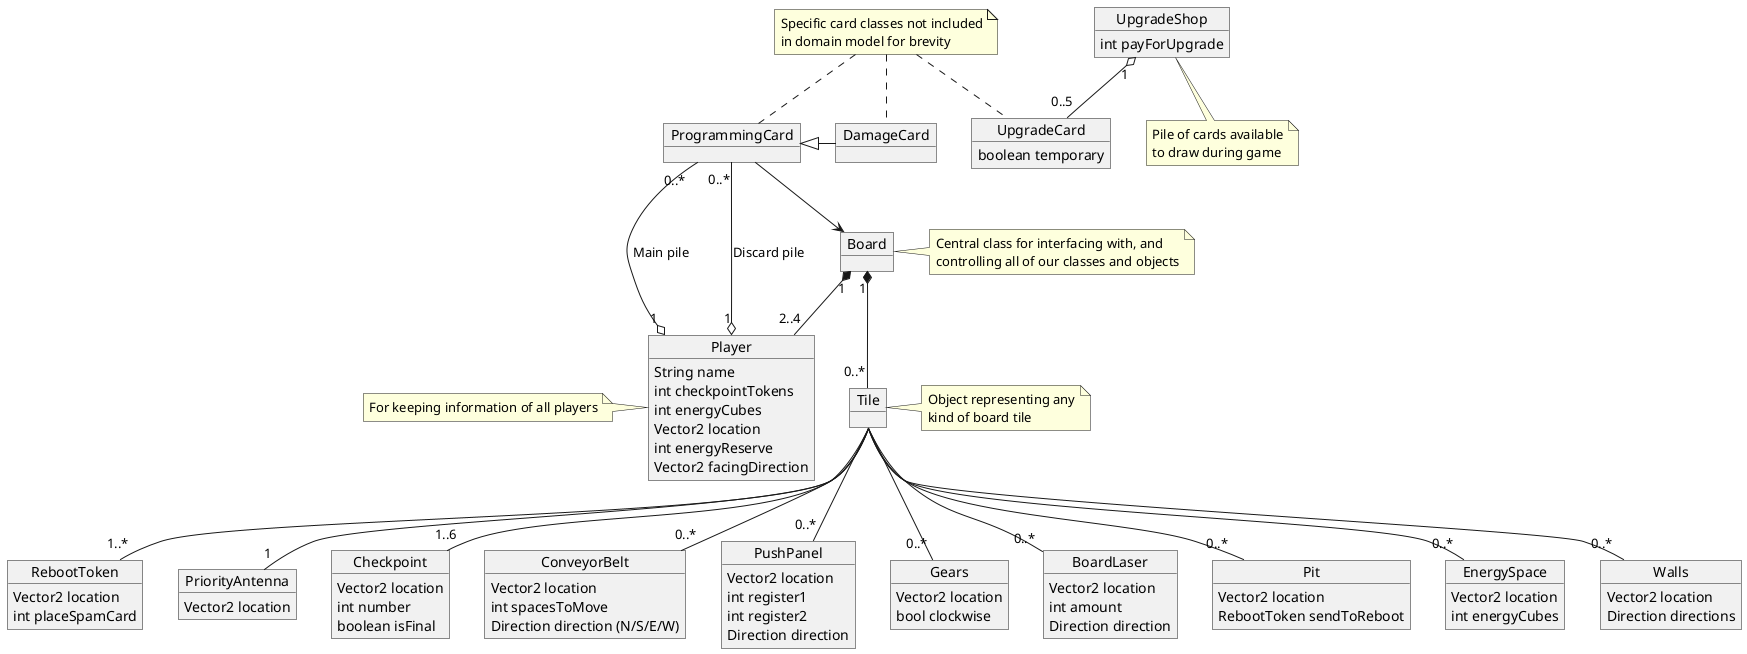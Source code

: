 @startuml

skinparam groupInheritance 2

object Player {
    String name
    int checkpointTokens
    int energyCubes
    Vector2 location
    int energyReserve
    Vector2 facingDirection
}
note left : For keeping information of all players
object Board
note right : Central class for interfacing with, and\ncontrolling all of our classes and objects
Board "1" *-- "2..4" Player


object Tile
note right : Object representing any\nkind of board tile

Board "1" *-down- "0..*" Tile

object RebootToken {
    Vector2 location
    int placeSpamCard
}
Tile <|.down."1..*" RebootToken
object PriorityAntenna {
    Vector2 location
}
Tile <|.down."1" PriorityAntenna
object Checkpoint {
    Vector2 location
    int number
    boolean isFinal
}
Tile <|.down."1..6" Checkpoint
object ConveyorBelt {
    Vector2 location
    int spacesToMove
    Direction direction (N/S/E/W)
}
Tile <|.down."0..*" ConveyorBelt
object PushPanel {
    Vector2 location
    int register1
    int register2
    Direction direction
}
Tile <|.down."0..*" PushPanel
object Gears {
    Vector2 location
    bool clockwise
}
Tile <|.down."0..*" Gears
object BoardLaser {
    Vector2 location
    int amount
    Direction direction
}
Tile <|.down."0..*" BoardLaser
object Pit {
    Vector2 location
    RebootToken sendToReboot
}
Tile <|.down."0..*" Pit
object EnergySpace {
    Vector2 location
    int energyCubes
}
Tile <|.down."0..*" EnergySpace
object Walls {
    Vector2 location
    Direction directions
}
Tile <|.down."0..*" Walls

note "Specific card classes not included\nin domain model for brevity" as cardnote

object ProgrammingCard
cardnote .. ProgrammingCard
ProgrammingCard --> Board
Player "1" o-up- "0..*" ProgrammingCard : Main pile
Player "1" o-up- "0..*" ProgrammingCard : Discard pile

object DamageCard
cardnote .. DamageCard
ProgrammingCard <|- DamageCard

object UpgradeShop {
    int payForUpgrade
}
note bottom : Pile of cards available\nto draw during game

object UpgradeCard {
    boolean temporary
}
cardnote .. UpgradeCard

UpgradeShop "1" o-- "0..5" UpgradeCard

@enduml
